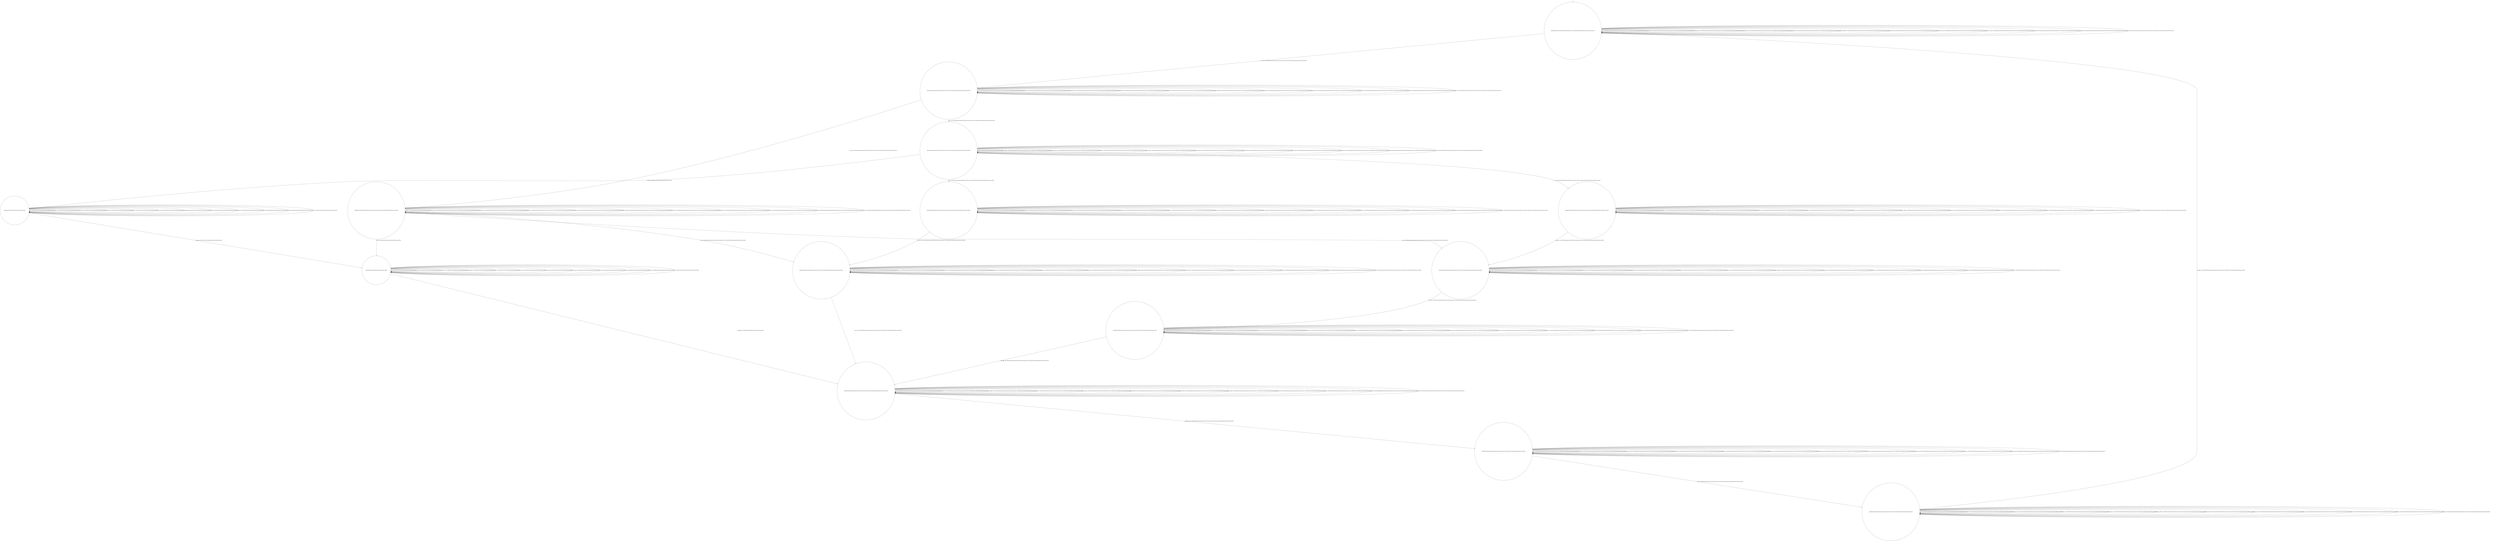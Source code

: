 digraph g {
	edge [lblstyle="above, sloped"];
	s0 [shape="circle" label="0@[((EUR and COF and TEA and CAP and TON and not DOL) or (EUR and TEA and CAP and TON and not DOL and not COF))]"];
	s1 [shape="circle" label="1@[((EUR and TEA and CAP and TON and not DOL and not COF) or (EUR and COF and TEA and CAP and TON and not DOL))]"];
	s2 [shape="circle" label="2@[((EUR and TEA and CAP and TON and not DOL and not COF) or (EUR and COF and TEA and CAP and TON and not DOL))]"];
	s3 [shape="circle" label="3@[((EUR and TEA and CAP and TON and not DOL and not COF) or (EUR and COF and TEA and CAP and TON and not DOL))]"];
	s4 [shape="circle" label="4@[((EUR and TEA and CAP and TON and not DOL and not COF) or (EUR and COF and TEA and CAP and TON and not DOL))]"];
	s5 [shape="circle" label="5@[((EUR and COF and TEA and CAP and TON and not DOL))]"];
	s6 [shape="circle" label="6@[((EUR and TEA and CAP and TON and not DOL and not COF) or (EUR and COF and TEA and CAP and TON and not DOL))]"];
	s7 [shape="circle" label="7@[((EUR and TEA and CAP and TON and not DOL and not COF) or (EUR and COF and TEA and CAP and TON and not DOL))]"];
	s8 [shape="circle" label="8@[((EUR and COF and TEA and CAP and TON and not DOL))]"];
	s9 [shape="circle" label="9@[((EUR and TEA and CAP and TON and not DOL and not COF) or (EUR and COF and TEA and CAP and TON and not DOL))]"];
	s10 [shape="circle" label="10@[((EUR and TEA and CAP and TON and not DOL and not COF) or (EUR and COF and TEA and CAP and TON and not DOL))]"];
	s11 [shape="circle" label="11@[((EUR and TEA and CAP and TON and not DOL and not COF) or (EUR and COF and TEA and CAP and TON and not DOL))]"];
	s12 [shape="circle" label="12@[((EUR and TEA and CAP and TON and not DOL and not COF) or (EUR and COF and TEA and CAP and TON and not DOL))]"];
	s13 [shape="circle" label="13@[((EUR and TEA and CAP and TON and not DOL and not COF) or (EUR and COF and TEA and CAP and TON and not DOL))]"];
	s0 -> s0 [label="cap / nok() [((EUR and TEA and CAP and TON and not DOL and not COF) or (EUR and COF and TEA and CAP and TON and not DOL))]"];
	s0 -> s0 [label="coffee / nok() [((EUR and TEA and CAP and TON and not DOL and not COF) or (EUR and COF and TEA and CAP and TON and not DOL))]"];
	s0 -> s0 [label="cup_taken / nok() [((EUR and TEA and CAP and TON and not DOL and not COF) or (EUR and COF and TEA and CAP and TON and not DOL))]"];
	s0 -> s0 [label="display_done / nok() [((EUR and TEA and CAP and TON and not DOL and not COF) or (EUR and COF and TEA and CAP and TON and not DOL))]"];
	s0 -> s1 [label="euro / ok() [((EUR and TEA and CAP and TON and not DOL and not COF) or (EUR and COF and TEA and CAP and TON and not DOL))]"];
	s0 -> s0 [label="no_sugar / nok() [((EUR and TEA and CAP and TON and not DOL and not COF) or (EUR and COF and TEA and CAP and TON and not DOL))]"];
	s0 -> s0 [label="pour_coffee / nok() [((EUR and TEA and CAP and TON and not DOL and not COF) or (EUR and COF and TEA and CAP and TON and not DOL))]"];
	s0 -> s0 [label="pour_milk / nok() [((EUR and TEA and CAP and TON and not DOL and not COF) or (EUR and COF and TEA and CAP and TON and not DOL))]"];
	s0 -> s0 [label="pour_sugar / nok() [((EUR and TEA and CAP and TON and not DOL and not COF) or (EUR and COF and TEA and CAP and TON and not DOL))]"];
	s0 -> s0 [label="pour_tea / nok() [((EUR and TEA and CAP and TON and not DOL and not COF) or (EUR and COF and TEA and CAP and TON and not DOL))]"];
	s0 -> s0 [label="ring / nok() [((EUR and TEA and CAP and TON and not DOL and not COF) or (EUR and COF and TEA and CAP and TON and not DOL))]"];
	s0 -> s0 [label="sugar / nok() [((EUR and TEA and CAP and TON and not DOL and not COF) or (EUR and COF and TEA and CAP and TON and not DOL))]"];
	s0 -> s0 [label="tea / nok() [((EUR and TEA and CAP and TON and not DOL and not COF) or (EUR and COF and TEA and CAP and TON and not DOL))]"];
	s1 -> s1 [label="cap / nok() [((EUR and TEA and CAP and TON and not DOL and not COF) or (EUR and COF and TEA and CAP and TON and not DOL))]"];
	s1 -> s1 [label="coffee / nok() [((EUR and TEA and CAP and TON and not DOL and not COF) or (EUR and COF and TEA and CAP and TON and not DOL))]"];
	s1 -> s1 [label="cup_taken / nok() [((EUR and TEA and CAP and TON and not DOL and not COF) or (EUR and COF and TEA and CAP and TON and not DOL))]"];
	s1 -> s1 [label="display_done / nok() [((EUR and TEA and CAP and TON and not DOL and not COF) or (EUR and COF and TEA and CAP and TON and not DOL))]"];
	s1 -> s1 [label="euro / nok() [((EUR and TEA and CAP and TON and not DOL and not COF) or (EUR and COF and TEA and CAP and TON and not DOL))]"];
	s1 -> s2 [label="no_sugar / ok() [((EUR and TEA and CAP and TON and not DOL and not COF) or (EUR and COF and TEA and CAP and TON and not DOL))]"];
	s1 -> s1 [label="pour_coffee / nok() [((EUR and TEA and CAP and TON and not DOL and not COF) or (EUR and COF and TEA and CAP and TON and not DOL))]"];
	s1 -> s1 [label="pour_milk / nok() [((EUR and TEA and CAP and TON and not DOL and not COF) or (EUR and COF and TEA and CAP and TON and not DOL))]"];
	s1 -> s1 [label="pour_sugar / nok() [((EUR and TEA and CAP and TON and not DOL and not COF) or (EUR and COF and TEA and CAP and TON and not DOL))]"];
	s1 -> s1 [label="pour_tea / nok() [((EUR and TEA and CAP and TON and not DOL and not COF) or (EUR and COF and TEA and CAP and TON and not DOL))]"];
	s1 -> s1 [label="ring / nok() [((EUR and TEA and CAP and TON and not DOL and not COF) or (EUR and COF and TEA and CAP and TON and not DOL))]"];
	s1 -> s3 [label="sugar / ok() [((EUR and TEA and CAP and TON and not DOL and not COF) or (EUR and COF and TEA and CAP and TON and not DOL))]"];
	s1 -> s1 [label="tea / nok() [((EUR and TEA and CAP and TON and not DOL and not COF) or (EUR and COF and TEA and CAP and TON and not DOL))]"];
	s2 -> s7 [label="cap / ok() [((EUR and TEA and CAP and TON and not DOL and not COF) or (EUR and COF and TEA and CAP and TON and not DOL))]"];
	s2 -> s2 [label="coffee / Ω [((EUR and TEA and CAP and TON and not DOL and not COF))]"];
	s2 -> s8 [label="coffee / ok() [((EUR and COF and TEA and CAP and TON and not DOL))]"];
	s2 -> s2 [label="cup_taken / nok() [((EUR and TEA and CAP and TON and not DOL and not COF) or (EUR and COF and TEA and CAP and TON and not DOL))]"];
	s2 -> s2 [label="display_done / nok() [((EUR and TEA and CAP and TON and not DOL and not COF) or (EUR and COF and TEA and CAP and TON and not DOL))]"];
	s2 -> s2 [label="euro / nok() [((EUR and TEA and CAP and TON and not DOL and not COF) or (EUR and COF and TEA and CAP and TON and not DOL))]"];
	s2 -> s2 [label="no_sugar / nok() [((EUR and TEA and CAP and TON and not DOL and not COF) or (EUR and COF and TEA and CAP and TON and not DOL))]"];
	s2 -> s2 [label="pour_coffee / nok() [((EUR and TEA and CAP and TON and not DOL and not COF) or (EUR and COF and TEA and CAP and TON and not DOL))]"];
	s2 -> s2 [label="pour_milk / nok() [((EUR and TEA and CAP and TON and not DOL and not COF) or (EUR and COF and TEA and CAP and TON and not DOL))]"];
	s2 -> s2 [label="pour_sugar / nok() [((EUR and TEA and CAP and TON and not DOL and not COF) or (EUR and COF and TEA and CAP and TON and not DOL))]"];
	s2 -> s2 [label="pour_tea / nok() [((EUR and TEA and CAP and TON and not DOL and not COF) or (EUR and COF and TEA and CAP and TON and not DOL))]"];
	s2 -> s2 [label="ring / nok() [((EUR and TEA and CAP and TON and not DOL and not COF) or (EUR and COF and TEA and CAP and TON and not DOL))]"];
	s2 -> s2 [label="sugar / void() [((EUR and TEA and CAP and TON and not DOL and not COF) or (EUR and COF and TEA and CAP and TON and not DOL))]"];
	s2 -> s9 [label="tea / ok() [((EUR and TEA and CAP and TON and not DOL and not COF) or (EUR and COF and TEA and CAP and TON and not DOL))]"];
	s3 -> s4 [label="cap / ok() [((EUR and TEA and CAP and TON and not DOL and not COF) or (EUR and COF and TEA and CAP and TON and not DOL))]"];
	s3 -> s5 [label="coffee / ok() [((EUR and COF and TEA and CAP and TON and not DOL))]"];
	s3 -> s3 [label="coffee / Ω [((EUR and TEA and CAP and TON and not DOL and not COF))]"];
	s3 -> s3 [label="cup_taken / nok() [((EUR and TEA and CAP and TON and not DOL and not COF) or (EUR and COF and TEA and CAP and TON and not DOL))]"];
	s3 -> s3 [label="display_done / nok() [((EUR and TEA and CAP and TON and not DOL and not COF) or (EUR and COF and TEA and CAP and TON and not DOL))]"];
	s3 -> s3 [label="euro / nok() [((EUR and TEA and CAP and TON and not DOL and not COF) or (EUR and COF and TEA and CAP and TON and not DOL))]"];
	s3 -> s3 [label="no_sugar / void() [((EUR and TEA and CAP and TON and not DOL and not COF) or (EUR and COF and TEA and CAP and TON and not DOL))]"];
	s3 -> s3 [label="pour_coffee / nok() [((EUR and TEA and CAP and TON and not DOL and not COF) or (EUR and COF and TEA and CAP and TON and not DOL))]"];
	s3 -> s3 [label="pour_milk / nok() [((EUR and TEA and CAP and TON and not DOL and not COF) or (EUR and COF and TEA and CAP and TON and not DOL))]"];
	s3 -> s3 [label="pour_sugar / nok() [((EUR and TEA and CAP and TON and not DOL and not COF) or (EUR and COF and TEA and CAP and TON and not DOL))]"];
	s3 -> s3 [label="pour_tea / nok() [((EUR and TEA and CAP and TON and not DOL and not COF) or (EUR and COF and TEA and CAP and TON and not DOL))]"];
	s3 -> s3 [label="ring / nok() [((EUR and TEA and CAP and TON and not DOL and not COF) or (EUR and COF and TEA and CAP and TON and not DOL))]"];
	s3 -> s3 [label="sugar / nok() [((EUR and TEA and CAP and TON and not DOL and not COF) or (EUR and COF and TEA and CAP and TON and not DOL))]"];
	s3 -> s6 [label="tea / ok() [((EUR and TEA and CAP and TON and not DOL and not COF) or (EUR and COF and TEA and CAP and TON and not DOL))]"];
	s4 -> s4 [label="cap / nok() [((EUR and TEA and CAP and TON and not DOL and not COF) or (EUR and COF and TEA and CAP and TON and not DOL))]"];
	s4 -> s4 [label="coffee / void() [((EUR and TEA and CAP and TON and not DOL and not COF) or (EUR and COF and TEA and CAP and TON and not DOL))]"];
	s4 -> s4 [label="cup_taken / nok() [((EUR and TEA and CAP and TON and not DOL and not COF) or (EUR and COF and TEA and CAP and TON and not DOL))]"];
	s4 -> s4 [label="display_done / nok() [((EUR and TEA and CAP and TON and not DOL and not COF) or (EUR and COF and TEA and CAP and TON and not DOL))]"];
	s4 -> s4 [label="euro / nok() [((EUR and TEA and CAP and TON and not DOL and not COF) or (EUR and COF and TEA and CAP and TON and not DOL))]"];
	s4 -> s4 [label="no_sugar / nok() [((EUR and TEA and CAP and TON and not DOL and not COF) or (EUR and COF and TEA and CAP and TON and not DOL))]"];
	s4 -> s4 [label="pour_coffee / nok() [((EUR and TEA and CAP and TON and not DOL and not COF) or (EUR and COF and TEA and CAP and TON and not DOL))]"];
	s4 -> s4 [label="pour_milk / nok() [((EUR and TEA and CAP and TON and not DOL and not COF) or (EUR and COF and TEA and CAP and TON and not DOL))]"];
	s4 -> s7 [label="pour_sugar / ok() [((EUR and TEA and CAP and TON and not DOL and not COF) or (EUR and COF and TEA and CAP and TON and not DOL))]"];
	s4 -> s4 [label="pour_tea / nok() [((EUR and TEA and CAP and TON and not DOL and not COF) or (EUR and COF and TEA and CAP and TON and not DOL))]"];
	s4 -> s4 [label="ring / nok() [((EUR and TEA and CAP and TON and not DOL and not COF) or (EUR and COF and TEA and CAP and TON and not DOL))]"];
	s4 -> s4 [label="sugar / nok() [((EUR and TEA and CAP and TON and not DOL and not COF) or (EUR and COF and TEA and CAP and TON and not DOL))]"];
	s4 -> s4 [label="tea / void() [((EUR and TEA and CAP and TON and not DOL and not COF) or (EUR and COF and TEA and CAP and TON and not DOL))]"];
	s5 -> s5 [label="cap / void() [((EUR and COF and TEA and CAP and TON and not DOL))]"];
	s5 -> s5 [label="coffee / nok() [((EUR and COF and TEA and CAP and TON and not DOL))]"];
	s5 -> s5 [label="cup_taken / nok() [((EUR and COF and TEA and CAP and TON and not DOL))]"];
	s5 -> s5 [label="display_done / nok() [((EUR and COF and TEA and CAP and TON and not DOL))]"];
	s5 -> s5 [label="euro / nok() [((EUR and COF and TEA and CAP and TON and not DOL))]"];
	s5 -> s5 [label="no_sugar / nok() [((EUR and COF and TEA and CAP and TON and not DOL))]"];
	s5 -> s5 [label="pour_coffee / nok() [((EUR and COF and TEA and CAP and TON and not DOL))]"];
	s5 -> s5 [label="pour_milk / nok() [((EUR and COF and TEA and CAP and TON and not DOL))]"];
	s5 -> s8 [label="pour_sugar / ok() [((EUR and COF and TEA and CAP and TON and not DOL))]"];
	s5 -> s5 [label="pour_tea / nok() [((EUR and COF and TEA and CAP and TON and not DOL))]"];
	s5 -> s5 [label="ring / nok() [((EUR and COF and TEA and CAP and TON and not DOL))]"];
	s5 -> s5 [label="sugar / nok() [((EUR and COF and TEA and CAP and TON and not DOL))]"];
	s5 -> s5 [label="tea / void() [((EUR and COF and TEA and CAP and TON and not DOL))]"];
	s6 -> s6 [label="cap / void() [((EUR and TEA and CAP and TON and not DOL and not COF) or (EUR and COF and TEA and CAP and TON and not DOL))]"];
	s6 -> s6 [label="coffee / void() [((EUR and TEA and CAP and TON and not DOL and not COF) or (EUR and COF and TEA and CAP and TON and not DOL))]"];
	s6 -> s6 [label="cup_taken / nok() [((EUR and TEA and CAP and TON and not DOL and not COF) or (EUR and COF and TEA and CAP and TON and not DOL))]"];
	s6 -> s6 [label="display_done / nok() [((EUR and TEA and CAP and TON and not DOL and not COF) or (EUR and COF and TEA and CAP and TON and not DOL))]"];
	s6 -> s6 [label="euro / nok() [((EUR and TEA and CAP and TON and not DOL and not COF) or (EUR and COF and TEA and CAP and TON and not DOL))]"];
	s6 -> s6 [label="no_sugar / nok() [((EUR and TEA and CAP and TON and not DOL and not COF) or (EUR and COF and TEA and CAP and TON and not DOL))]"];
	s6 -> s6 [label="pour_coffee / nok() [((EUR and TEA and CAP and TON and not DOL and not COF) or (EUR and COF and TEA and CAP and TON and not DOL))]"];
	s6 -> s6 [label="pour_milk / nok() [((EUR and TEA and CAP and TON and not DOL and not COF) or (EUR and COF and TEA and CAP and TON and not DOL))]"];
	s6 -> s9 [label="pour_sugar / ok() [((EUR and TEA and CAP and TON and not DOL and not COF) or (EUR and COF and TEA and CAP and TON and not DOL))]"];
	s6 -> s6 [label="pour_tea / nok() [((EUR and TEA and CAP and TON and not DOL and not COF) or (EUR and COF and TEA and CAP and TON and not DOL))]"];
	s6 -> s6 [label="ring / nok() [((EUR and TEA and CAP and TON and not DOL and not COF) or (EUR and COF and TEA and CAP and TON and not DOL))]"];
	s6 -> s6 [label="sugar / nok() [((EUR and TEA and CAP and TON and not DOL and not COF) or (EUR and COF and TEA and CAP and TON and not DOL))]"];
	s6 -> s6 [label="tea / nok() [((EUR and TEA and CAP and TON and not DOL and not COF) or (EUR and COF and TEA and CAP and TON and not DOL))]"];
	s7 -> s7 [label="cap / nok() [((EUR and TEA and CAP and TON and not DOL and not COF) or (EUR and COF and TEA and CAP and TON and not DOL))]"];
	s7 -> s7 [label="coffee / void() [((EUR and TEA and CAP and TON and not DOL and not COF) or (EUR and COF and TEA and CAP and TON and not DOL))]"];
	s7 -> s7 [label="cup_taken / nok() [((EUR and TEA and CAP and TON and not DOL and not COF) or (EUR and COF and TEA and CAP and TON and not DOL))]"];
	s7 -> s7 [label="display_done / nok() [((EUR and TEA and CAP and TON and not DOL and not COF) or (EUR and COF and TEA and CAP and TON and not DOL))]"];
	s7 -> s7 [label="euro / nok() [((EUR and TEA and CAP and TON and not DOL and not COF) or (EUR and COF and TEA and CAP and TON and not DOL))]"];
	s7 -> s7 [label="no_sugar / nok() [((EUR and TEA and CAP and TON and not DOL and not COF) or (EUR and COF and TEA and CAP and TON and not DOL))]"];
	s7 -> s7 [label="pour_coffee / nok() [((EUR and TEA and CAP and TON and not DOL and not COF) or (EUR and COF and TEA and CAP and TON and not DOL))]"];
	s7 -> s11 [label="pour_milk / ok() [((EUR and TEA and CAP and TON and not DOL and not COF) or (EUR and COF and TEA and CAP and TON and not DOL))]"];
	s7 -> s7 [label="pour_sugar / nok() [((EUR and TEA and CAP and TON and not DOL and not COF) or (EUR and COF and TEA and CAP and TON and not DOL))]"];
	s7 -> s7 [label="pour_tea / nok() [((EUR and TEA and CAP and TON and not DOL and not COF) or (EUR and COF and TEA and CAP and TON and not DOL))]"];
	s7 -> s7 [label="ring / nok() [((EUR and TEA and CAP and TON and not DOL and not COF) or (EUR and COF and TEA and CAP and TON and not DOL))]"];
	s7 -> s7 [label="sugar / nok() [((EUR and TEA and CAP and TON and not DOL and not COF) or (EUR and COF and TEA and CAP and TON and not DOL))]"];
	s7 -> s7 [label="tea / void() [((EUR and TEA and CAP and TON and not DOL and not COF) or (EUR and COF and TEA and CAP and TON and not DOL))]"];
	s8 -> s8 [label="cap / void() [((EUR and COF and TEA and CAP and TON and not DOL))]"];
	s8 -> s8 [label="coffee / nok() [((EUR and COF and TEA and CAP and TON and not DOL))]"];
	s8 -> s8 [label="cup_taken / nok() [((EUR and COF and TEA and CAP and TON and not DOL))]"];
	s8 -> s8 [label="display_done / nok() [((EUR and COF and TEA and CAP and TON and not DOL))]"];
	s8 -> s8 [label="euro / nok() [((EUR and COF and TEA and CAP and TON and not DOL))]"];
	s8 -> s8 [label="no_sugar / nok() [((EUR and COF and TEA and CAP and TON and not DOL))]"];
	s8 -> s10 [label="pour_coffee / ok() [((EUR and COF and TEA and CAP and TON and not DOL))]"];
	s8 -> s8 [label="pour_milk / nok() [((EUR and COF and TEA and CAP and TON and not DOL))]"];
	s8 -> s8 [label="pour_sugar / nok() [((EUR and COF and TEA and CAP and TON and not DOL))]"];
	s8 -> s8 [label="pour_tea / nok() [((EUR and COF and TEA and CAP and TON and not DOL))]"];
	s8 -> s8 [label="ring / nok() [((EUR and COF and TEA and CAP and TON and not DOL))]"];
	s8 -> s8 [label="sugar / nok() [((EUR and COF and TEA and CAP and TON and not DOL))]"];
	s8 -> s8 [label="tea / void() [((EUR and COF and TEA and CAP and TON and not DOL))]"];
	s9 -> s9 [label="cap / void() [((EUR and TEA and CAP and TON and not DOL and not COF) or (EUR and COF and TEA and CAP and TON and not DOL))]"];
	s9 -> s9 [label="coffee / void() [((EUR and TEA and CAP and TON and not DOL and not COF) or (EUR and COF and TEA and CAP and TON and not DOL))]"];
	s9 -> s9 [label="cup_taken / nok() [((EUR and TEA and CAP and TON and not DOL and not COF) or (EUR and COF and TEA and CAP and TON and not DOL))]"];
	s9 -> s9 [label="display_done / nok() [((EUR and TEA and CAP and TON and not DOL and not COF) or (EUR and COF and TEA and CAP and TON and not DOL))]"];
	s9 -> s9 [label="euro / nok() [((EUR and TEA and CAP and TON and not DOL and not COF) or (EUR and COF and TEA and CAP and TON and not DOL))]"];
	s9 -> s9 [label="no_sugar / nok() [((EUR and TEA and CAP and TON and not DOL and not COF) or (EUR and COF and TEA and CAP and TON and not DOL))]"];
	s9 -> s9 [label="pour_coffee / nok() [((EUR and TEA and CAP and TON and not DOL and not COF) or (EUR and COF and TEA and CAP and TON and not DOL))]"];
	s9 -> s9 [label="pour_milk / nok() [((EUR and TEA and CAP and TON and not DOL and not COF) or (EUR and COF and TEA and CAP and TON and not DOL))]"];
	s9 -> s9 [label="pour_sugar / nok() [((EUR and TEA and CAP and TON and not DOL and not COF) or (EUR and COF and TEA and CAP and TON and not DOL))]"];
	s9 -> s10 [label="pour_tea / ok() [((EUR and TEA and CAP and TON and not DOL and not COF) or (EUR and COF and TEA and CAP and TON and not DOL))]"];
	s9 -> s9 [label="ring / nok() [((EUR and TEA and CAP and TON and not DOL and not COF) or (EUR and COF and TEA and CAP and TON and not DOL))]"];
	s9 -> s9 [label="sugar / nok() [((EUR and TEA and CAP and TON and not DOL and not COF) or (EUR and COF and TEA and CAP and TON and not DOL))]"];
	s9 -> s9 [label="tea / nok() [((EUR and TEA and CAP and TON and not DOL and not COF) or (EUR and COF and TEA and CAP and TON and not DOL))]"];
	s10 -> s10 [label="cap / nok() [((EUR and TEA and CAP and TON and not DOL and not COF) or (EUR and COF and TEA and CAP and TON and not DOL))]"];
	s10 -> s10 [label="coffee / nok() [((EUR and TEA and CAP and TON and not DOL and not COF) or (EUR and COF and TEA and CAP and TON and not DOL))]"];
	s10 -> s10 [label="cup_taken / nok() [((EUR and TEA and CAP and TON and not DOL and not COF) or (EUR and COF and TEA and CAP and TON and not DOL))]"];
	s10 -> s12 [label="display_done / ok() [((EUR and TEA and CAP and TON and not DOL and not COF) or (EUR and COF and TEA and CAP and TON and not DOL))]"];
	s10 -> s10 [label="euro / nok() [((EUR and TEA and CAP and TON and not DOL and not COF) or (EUR and COF and TEA and CAP and TON and not DOL))]"];
	s10 -> s10 [label="no_sugar / nok() [((EUR and TEA and CAP and TON and not DOL and not COF) or (EUR and COF and TEA and CAP and TON and not DOL))]"];
	s10 -> s10 [label="pour_coffee / nok() [((EUR and TEA and CAP and TON and not DOL and not COF) or (EUR and COF and TEA and CAP and TON and not DOL))]"];
	s10 -> s10 [label="pour_milk / nok() [((EUR and TEA and CAP and TON and not DOL and not COF) or (EUR and COF and TEA and CAP and TON and not DOL))]"];
	s10 -> s10 [label="pour_sugar / nok() [((EUR and TEA and CAP and TON and not DOL and not COF) or (EUR and COF and TEA and CAP and TON and not DOL))]"];
	s10 -> s10 [label="pour_tea / nok() [((EUR and TEA and CAP and TON and not DOL and not COF) or (EUR and COF and TEA and CAP and TON and not DOL))]"];
	s10 -> s10 [label="ring / nok() [((EUR and TEA and CAP and TON and not DOL and not COF) or (EUR and COF and TEA and CAP and TON and not DOL))]"];
	s10 -> s10 [label="sugar / nok() [((EUR and TEA and CAP and TON and not DOL and not COF) or (EUR and COF and TEA and CAP and TON and not DOL))]"];
	s10 -> s10 [label="tea / nok() [((EUR and TEA and CAP and TON and not DOL and not COF) or (EUR and COF and TEA and CAP and TON and not DOL))]"];
	s11 -> s11 [label="cap / nok() [((EUR and TEA and CAP and TON and not DOL and not COF) or (EUR and COF and TEA and CAP and TON and not DOL))]"];
	s11 -> s11 [label="coffee / nok() [((EUR and TEA and CAP and TON and not DOL and not COF) or (EUR and COF and TEA and CAP and TON and not DOL))]"];
	s11 -> s11 [label="cup_taken / nok() [((EUR and TEA and CAP and TON and not DOL and not COF) or (EUR and COF and TEA and CAP and TON and not DOL))]"];
	s11 -> s11 [label="display_done / nok() [((EUR and TEA and CAP and TON and not DOL and not COF) or (EUR and COF and TEA and CAP and TON and not DOL))]"];
	s11 -> s11 [label="euro / nok() [((EUR and TEA and CAP and TON and not DOL and not COF) or (EUR and COF and TEA and CAP and TON and not DOL))]"];
	s11 -> s11 [label="no_sugar / nok() [((EUR and TEA and CAP and TON and not DOL and not COF) or (EUR and COF and TEA and CAP and TON and not DOL))]"];
	s11 -> s10 [label="pour_coffee / ok() [((EUR and TEA and CAP and TON and not DOL and not COF) or (EUR and COF and TEA and CAP and TON and not DOL))]"];
	s11 -> s11 [label="pour_milk / nok() [((EUR and TEA and CAP and TON and not DOL and not COF) or (EUR and COF and TEA and CAP and TON and not DOL))]"];
	s11 -> s11 [label="pour_sugar / nok() [((EUR and TEA and CAP and TON and not DOL and not COF) or (EUR and COF and TEA and CAP and TON and not DOL))]"];
	s11 -> s11 [label="pour_tea / nok() [((EUR and TEA and CAP and TON and not DOL and not COF) or (EUR and COF and TEA and CAP and TON and not DOL))]"];
	s11 -> s11 [label="ring / nok() [((EUR and TEA and CAP and TON and not DOL and not COF) or (EUR and COF and TEA and CAP and TON and not DOL))]"];
	s11 -> s11 [label="sugar / nok() [((EUR and TEA and CAP and TON and not DOL and not COF) or (EUR and COF and TEA and CAP and TON and not DOL))]"];
	s11 -> s11 [label="tea / nok() [((EUR and TEA and CAP and TON and not DOL and not COF) or (EUR and COF and TEA and CAP and TON and not DOL))]"];
	s12 -> s12 [label="cap / nok() [((EUR and TEA and CAP and TON and not DOL and not COF) or (EUR and COF and TEA and CAP and TON and not DOL))]"];
	s12 -> s12 [label="coffee / nok() [((EUR and TEA and CAP and TON and not DOL and not COF) or (EUR and COF and TEA and CAP and TON and not DOL))]"];
	s12 -> s12 [label="cup_taken / nok() [((EUR and TEA and CAP and TON and not DOL and not COF) or (EUR and COF and TEA and CAP and TON and not DOL))]"];
	s12 -> s12 [label="display_done / nok() [((EUR and TEA and CAP and TON and not DOL and not COF) or (EUR and COF and TEA and CAP and TON and not DOL))]"];
	s12 -> s12 [label="euro / nok() [((EUR and TEA and CAP and TON and not DOL and not COF) or (EUR and COF and TEA and CAP and TON and not DOL))]"];
	s12 -> s12 [label="no_sugar / nok() [((EUR and TEA and CAP and TON and not DOL and not COF) or (EUR and COF and TEA and CAP and TON and not DOL))]"];
	s12 -> s12 [label="pour_coffee / nok() [((EUR and TEA and CAP and TON and not DOL and not COF) or (EUR and COF and TEA and CAP and TON and not DOL))]"];
	s12 -> s12 [label="pour_milk / nok() [((EUR and TEA and CAP and TON and not DOL and not COF) or (EUR and COF and TEA and CAP and TON and not DOL))]"];
	s12 -> s12 [label="pour_sugar / nok() [((EUR and TEA and CAP and TON and not DOL and not COF) or (EUR and COF and TEA and CAP and TON and not DOL))]"];
	s12 -> s12 [label="pour_tea / nok() [((EUR and TEA and CAP and TON and not DOL and not COF) or (EUR and COF and TEA and CAP and TON and not DOL))]"];
	s12 -> s13 [label="ring / ok() [((EUR and TEA and CAP and TON and not DOL and not COF) or (EUR and COF and TEA and CAP and TON and not DOL))]"];
	s12 -> s12 [label="sugar / nok() [((EUR and TEA and CAP and TON and not DOL and not COF) or (EUR and COF and TEA and CAP and TON and not DOL))]"];
	s12 -> s12 [label="tea / nok() [((EUR and TEA and CAP and TON and not DOL and not COF) or (EUR and COF and TEA and CAP and TON and not DOL))]"];
	s13 -> s13 [label="cap / nok() [((EUR and TEA and CAP and TON and not DOL and not COF) or (EUR and COF and TEA and CAP and TON and not DOL))]"];
	s13 -> s13 [label="coffee / nok() [((EUR and TEA and CAP and TON and not DOL and not COF) or (EUR and COF and TEA and CAP and TON and not DOL))]"];
	s13 -> s0 [label="cup_taken / ok() [((EUR and TEA and CAP and TON and not DOL and not COF) or (EUR and COF and TEA and CAP and TON and not DOL))]"];
	s13 -> s13 [label="display_done / nok() [((EUR and TEA and CAP and TON and not DOL and not COF) or (EUR and COF and TEA and CAP and TON and not DOL))]"];
	s13 -> s13 [label="euro / nok() [((EUR and TEA and CAP and TON and not DOL and not COF) or (EUR and COF and TEA and CAP and TON and not DOL))]"];
	s13 -> s13 [label="no_sugar / nok() [((EUR and TEA and CAP and TON and not DOL and not COF) or (EUR and COF and TEA and CAP and TON and not DOL))]"];
	s13 -> s13 [label="pour_coffee / nok() [((EUR and TEA and CAP and TON and not DOL and not COF) or (EUR and COF and TEA and CAP and TON and not DOL))]"];
	s13 -> s13 [label="pour_milk / nok() [((EUR and TEA and CAP and TON and not DOL and not COF) or (EUR and COF and TEA and CAP and TON and not DOL))]"];
	s13 -> s13 [label="pour_sugar / nok() [((EUR and TEA and CAP and TON and not DOL and not COF) or (EUR and COF and TEA and CAP and TON and not DOL))]"];
	s13 -> s13 [label="pour_tea / nok() [((EUR and TEA and CAP and TON and not DOL and not COF) or (EUR and COF and TEA and CAP and TON and not DOL))]"];
	s13 -> s13 [label="ring / nok() [((EUR and TEA and CAP and TON and not DOL and not COF) or (EUR and COF and TEA and CAP and TON and not DOL))]"];
	s13 -> s13 [label="sugar / nok() [((EUR and TEA and CAP and TON and not DOL and not COF) or (EUR and COF and TEA and CAP and TON and not DOL))]"];
	s13 -> s13 [label="tea / nok() [((EUR and TEA and CAP and TON and not DOL and not COF) or (EUR and COF and TEA and CAP and TON and not DOL))]"];
	__start0 [label="" shape="none" width="0" height="0"];
	__start0 -> s0;
}